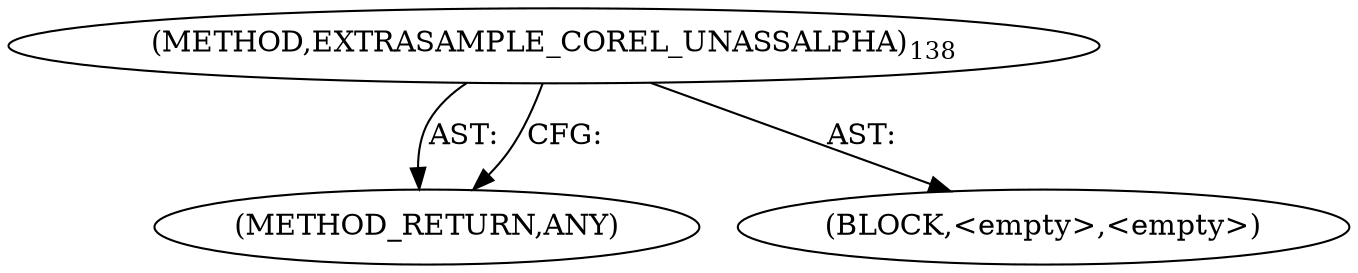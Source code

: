 digraph "EXTRASAMPLE_COREL_UNASSALPHA" {  
"100539" [label = <(METHOD,EXTRASAMPLE_COREL_UNASSALPHA)<SUB>138</SUB>> ]
"100540" [label = <(METHOD_RETURN,ANY)> ]
"100541" [label = <(BLOCK,&lt;empty&gt;,&lt;empty&gt;)> ]
  "100539" -> "100540"  [ label = "AST: "] 
  "100539" -> "100541"  [ label = "AST: "] 
  "100539" -> "100540"  [ label = "CFG: "] 
}
